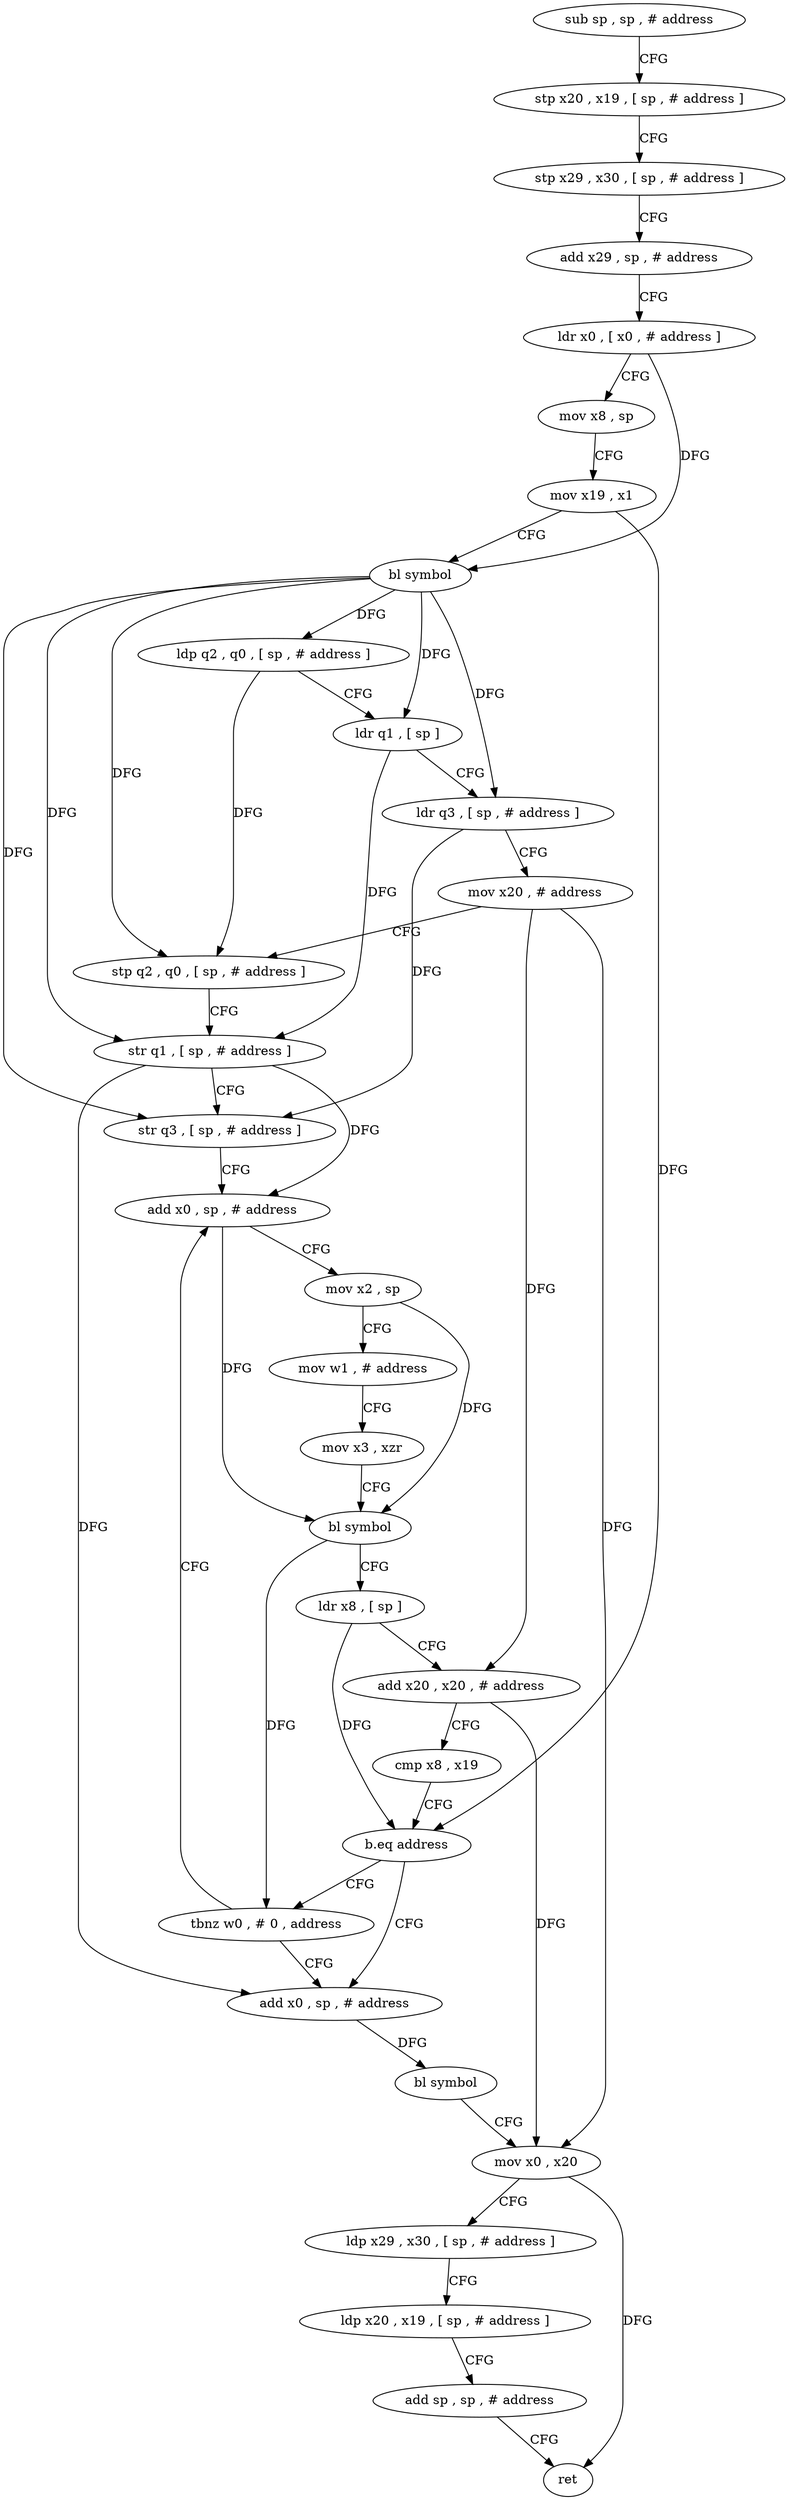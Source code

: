digraph "func" {
"77460" [label = "sub sp , sp , # address" ]
"77464" [label = "stp x20 , x19 , [ sp , # address ]" ]
"77468" [label = "stp x29 , x30 , [ sp , # address ]" ]
"77472" [label = "add x29 , sp , # address" ]
"77476" [label = "ldr x0 , [ x0 , # address ]" ]
"77480" [label = "mov x8 , sp" ]
"77484" [label = "mov x19 , x1" ]
"77488" [label = "bl symbol" ]
"77492" [label = "ldp q2 , q0 , [ sp , # address ]" ]
"77496" [label = "ldr q1 , [ sp ]" ]
"77500" [label = "ldr q3 , [ sp , # address ]" ]
"77504" [label = "mov x20 , # address" ]
"77508" [label = "stp q2 , q0 , [ sp , # address ]" ]
"77512" [label = "str q1 , [ sp , # address ]" ]
"77516" [label = "str q3 , [ sp , # address ]" ]
"77520" [label = "add x0 , sp , # address" ]
"77560" [label = "add x0 , sp , # address" ]
"77564" [label = "bl symbol" ]
"77568" [label = "mov x0 , x20" ]
"77572" [label = "ldp x29 , x30 , [ sp , # address ]" ]
"77576" [label = "ldp x20 , x19 , [ sp , # address ]" ]
"77580" [label = "add sp , sp , # address" ]
"77584" [label = "ret" ]
"77556" [label = "tbnz w0 , # 0 , address" ]
"77524" [label = "mov x2 , sp" ]
"77528" [label = "mov w1 , # address" ]
"77532" [label = "mov x3 , xzr" ]
"77536" [label = "bl symbol" ]
"77540" [label = "ldr x8 , [ sp ]" ]
"77544" [label = "add x20 , x20 , # address" ]
"77548" [label = "cmp x8 , x19" ]
"77552" [label = "b.eq address" ]
"77460" -> "77464" [ label = "CFG" ]
"77464" -> "77468" [ label = "CFG" ]
"77468" -> "77472" [ label = "CFG" ]
"77472" -> "77476" [ label = "CFG" ]
"77476" -> "77480" [ label = "CFG" ]
"77476" -> "77488" [ label = "DFG" ]
"77480" -> "77484" [ label = "CFG" ]
"77484" -> "77488" [ label = "CFG" ]
"77484" -> "77552" [ label = "DFG" ]
"77488" -> "77492" [ label = "DFG" ]
"77488" -> "77508" [ label = "DFG" ]
"77488" -> "77496" [ label = "DFG" ]
"77488" -> "77512" [ label = "DFG" ]
"77488" -> "77500" [ label = "DFG" ]
"77488" -> "77516" [ label = "DFG" ]
"77492" -> "77496" [ label = "CFG" ]
"77492" -> "77508" [ label = "DFG" ]
"77496" -> "77500" [ label = "CFG" ]
"77496" -> "77512" [ label = "DFG" ]
"77500" -> "77504" [ label = "CFG" ]
"77500" -> "77516" [ label = "DFG" ]
"77504" -> "77508" [ label = "CFG" ]
"77504" -> "77544" [ label = "DFG" ]
"77504" -> "77568" [ label = "DFG" ]
"77508" -> "77512" [ label = "CFG" ]
"77512" -> "77516" [ label = "CFG" ]
"77512" -> "77520" [ label = "DFG" ]
"77512" -> "77560" [ label = "DFG" ]
"77516" -> "77520" [ label = "CFG" ]
"77520" -> "77524" [ label = "CFG" ]
"77520" -> "77536" [ label = "DFG" ]
"77560" -> "77564" [ label = "DFG" ]
"77564" -> "77568" [ label = "CFG" ]
"77568" -> "77572" [ label = "CFG" ]
"77568" -> "77584" [ label = "DFG" ]
"77572" -> "77576" [ label = "CFG" ]
"77576" -> "77580" [ label = "CFG" ]
"77580" -> "77584" [ label = "CFG" ]
"77556" -> "77520" [ label = "CFG" ]
"77556" -> "77560" [ label = "CFG" ]
"77524" -> "77528" [ label = "CFG" ]
"77524" -> "77536" [ label = "DFG" ]
"77528" -> "77532" [ label = "CFG" ]
"77532" -> "77536" [ label = "CFG" ]
"77536" -> "77540" [ label = "CFG" ]
"77536" -> "77556" [ label = "DFG" ]
"77540" -> "77544" [ label = "CFG" ]
"77540" -> "77552" [ label = "DFG" ]
"77544" -> "77548" [ label = "CFG" ]
"77544" -> "77568" [ label = "DFG" ]
"77548" -> "77552" [ label = "CFG" ]
"77552" -> "77560" [ label = "CFG" ]
"77552" -> "77556" [ label = "CFG" ]
}
